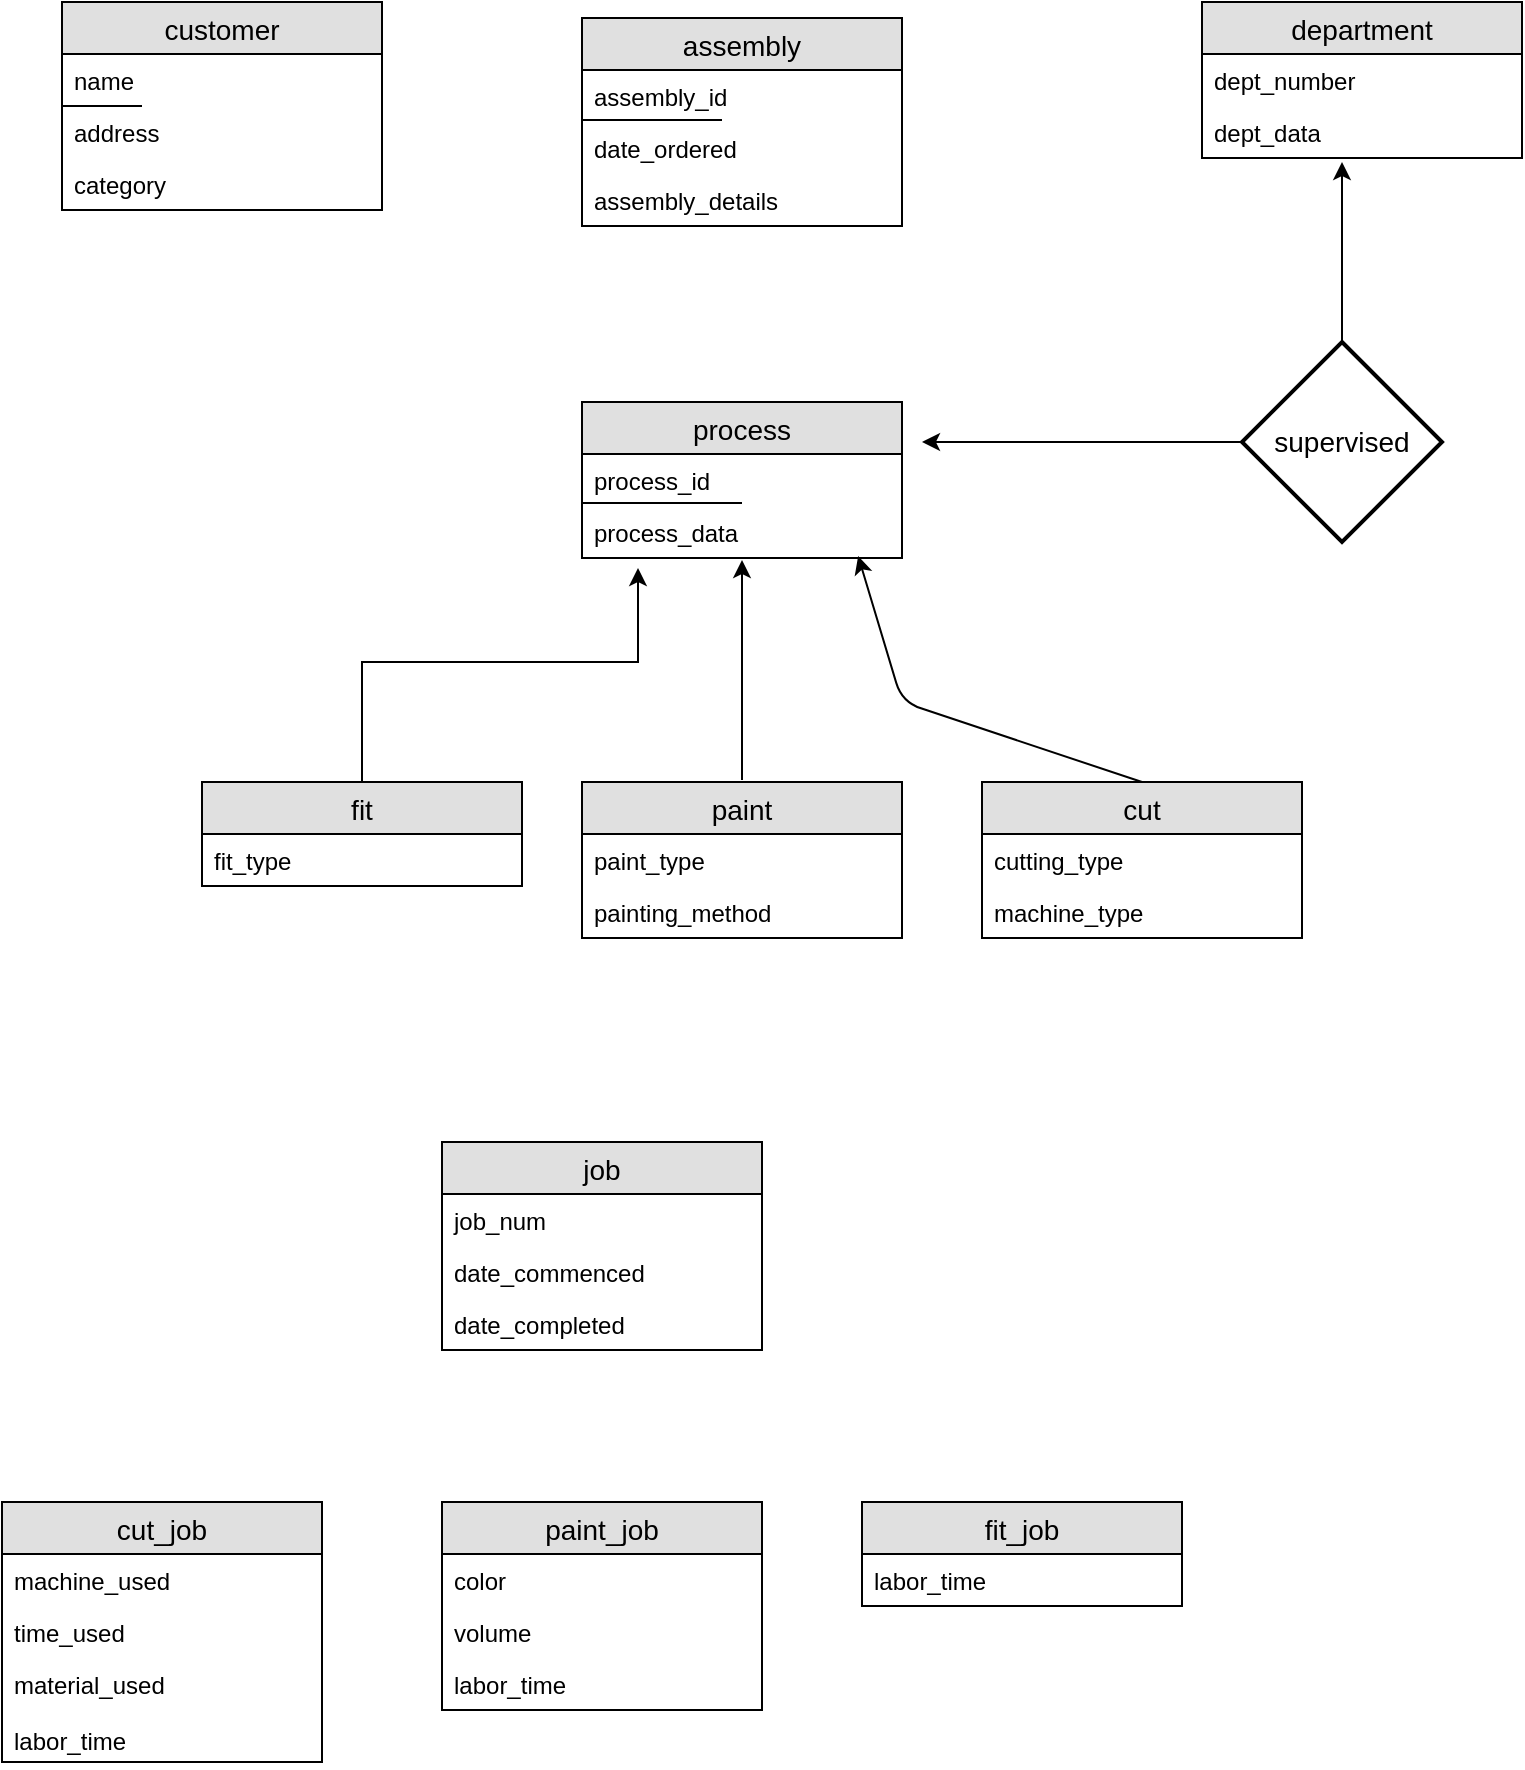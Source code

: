 <mxfile version="12.1.4" type="github" pages="1"><diagram id="WWkLaTywqT_qkPWMHroK" name="Page-1"><mxGraphModel dx="963" dy="1122" grid="1" gridSize="10" guides="1" tooltips="1" connect="1" arrows="1" fold="1" page="1" pageScale="1" pageWidth="850" pageHeight="1100" math="0" shadow="0"><root><mxCell id="0"/><mxCell id="1" parent="0"/><mxCell id="wUyMtJ3pdomGGW83cp6H-2" value="customer" style="swimlane;fontStyle=0;childLayout=stackLayout;horizontal=1;startSize=26;fillColor=#e0e0e0;horizontalStack=0;resizeParent=1;resizeParentMax=0;resizeLast=0;collapsible=1;marginBottom=0;swimlaneFillColor=#ffffff;align=center;fontSize=14;" vertex="1" parent="1"><mxGeometry x="40" y="20" width="160" height="104" as="geometry"/></mxCell><mxCell id="wUyMtJ3pdomGGW83cp6H-3" value="name" style="text;strokeColor=none;fillColor=none;spacingLeft=4;spacingRight=4;overflow=hidden;rotatable=0;points=[[0,0.5],[1,0.5]];portConstraint=eastwest;fontSize=12;" vertex="1" parent="wUyMtJ3pdomGGW83cp6H-2"><mxGeometry y="26" width="160" height="26" as="geometry"/></mxCell><mxCell id="wUyMtJ3pdomGGW83cp6H-8" value="" style="endArrow=none;html=1;" edge="1" parent="wUyMtJ3pdomGGW83cp6H-2"><mxGeometry width="50" height="50" relative="1" as="geometry"><mxPoint y="52" as="sourcePoint"/><mxPoint x="40" y="52" as="targetPoint"/></mxGeometry></mxCell><mxCell id="wUyMtJ3pdomGGW83cp6H-4" value="address" style="text;strokeColor=none;fillColor=none;spacingLeft=4;spacingRight=4;overflow=hidden;rotatable=0;points=[[0,0.5],[1,0.5]];portConstraint=eastwest;fontSize=12;" vertex="1" parent="wUyMtJ3pdomGGW83cp6H-2"><mxGeometry y="52" width="160" height="26" as="geometry"/></mxCell><mxCell id="wUyMtJ3pdomGGW83cp6H-5" value="category" style="text;strokeColor=none;fillColor=none;spacingLeft=4;spacingRight=4;overflow=hidden;rotatable=0;points=[[0,0.5],[1,0.5]];portConstraint=eastwest;fontSize=12;" vertex="1" parent="wUyMtJ3pdomGGW83cp6H-2"><mxGeometry y="78" width="160" height="26" as="geometry"/></mxCell><mxCell id="wUyMtJ3pdomGGW83cp6H-10" value="assembly" style="swimlane;fontStyle=0;childLayout=stackLayout;horizontal=1;startSize=26;fillColor=#e0e0e0;horizontalStack=0;resizeParent=1;resizeParentMax=0;resizeLast=0;collapsible=1;marginBottom=0;swimlaneFillColor=#ffffff;align=center;fontSize=14;" vertex="1" parent="1"><mxGeometry x="300" y="28" width="160" height="104" as="geometry"/></mxCell><mxCell id="wUyMtJ3pdomGGW83cp6H-11" value="assembly_id" style="text;strokeColor=none;fillColor=none;spacingLeft=4;spacingRight=4;overflow=hidden;rotatable=0;points=[[0,0.5],[1,0.5]];portConstraint=eastwest;fontSize=12;" vertex="1" parent="wUyMtJ3pdomGGW83cp6H-10"><mxGeometry y="26" width="160" height="26" as="geometry"/></mxCell><mxCell id="wUyMtJ3pdomGGW83cp6H-14" value="" style="endArrow=none;html=1;" edge="1" parent="wUyMtJ3pdomGGW83cp6H-10"><mxGeometry width="50" height="50" relative="1" as="geometry"><mxPoint y="51" as="sourcePoint"/><mxPoint x="70" y="51" as="targetPoint"/></mxGeometry></mxCell><mxCell id="wUyMtJ3pdomGGW83cp6H-12" value="date_ordered" style="text;strokeColor=none;fillColor=none;spacingLeft=4;spacingRight=4;overflow=hidden;rotatable=0;points=[[0,0.5],[1,0.5]];portConstraint=eastwest;fontSize=12;" vertex="1" parent="wUyMtJ3pdomGGW83cp6H-10"><mxGeometry y="52" width="160" height="26" as="geometry"/></mxCell><mxCell id="wUyMtJ3pdomGGW83cp6H-13" value="assembly_details" style="text;strokeColor=none;fillColor=none;spacingLeft=4;spacingRight=4;overflow=hidden;rotatable=0;points=[[0,0.5],[1,0.5]];portConstraint=eastwest;fontSize=12;" vertex="1" parent="wUyMtJ3pdomGGW83cp6H-10"><mxGeometry y="78" width="160" height="26" as="geometry"/></mxCell><mxCell id="wUyMtJ3pdomGGW83cp6H-15" value="process" style="swimlane;fontStyle=0;childLayout=stackLayout;horizontal=1;startSize=26;fillColor=#e0e0e0;horizontalStack=0;resizeParent=1;resizeParentMax=0;resizeLast=0;collapsible=1;marginBottom=0;swimlaneFillColor=#ffffff;align=center;fontSize=14;" vertex="1" parent="1"><mxGeometry x="300" y="220" width="160" height="78" as="geometry"/></mxCell><mxCell id="wUyMtJ3pdomGGW83cp6H-16" value="process_id" style="text;strokeColor=none;fillColor=none;spacingLeft=4;spacingRight=4;overflow=hidden;rotatable=0;points=[[0,0.5],[1,0.5]];portConstraint=eastwest;fontSize=12;" vertex="1" parent="wUyMtJ3pdomGGW83cp6H-15"><mxGeometry y="26" width="160" height="26" as="geometry"/></mxCell><mxCell id="wUyMtJ3pdomGGW83cp6H-53" value="" style="endArrow=none;html=1;" edge="1" parent="wUyMtJ3pdomGGW83cp6H-15"><mxGeometry width="50" height="50" relative="1" as="geometry"><mxPoint y="50.5" as="sourcePoint"/><mxPoint x="80" y="50.5" as="targetPoint"/></mxGeometry></mxCell><mxCell id="wUyMtJ3pdomGGW83cp6H-18" value="process_data&#xa;" style="text;strokeColor=none;fillColor=none;spacingLeft=4;spacingRight=4;overflow=hidden;rotatable=0;points=[[0,0.5],[1,0.5]];portConstraint=eastwest;fontSize=12;" vertex="1" parent="wUyMtJ3pdomGGW83cp6H-15"><mxGeometry y="52" width="160" height="26" as="geometry"/></mxCell><mxCell id="wUyMtJ3pdomGGW83cp6H-19" value="department" style="swimlane;fontStyle=0;childLayout=stackLayout;horizontal=1;startSize=26;fillColor=#e0e0e0;horizontalStack=0;resizeParent=1;resizeParentMax=0;resizeLast=0;collapsible=1;marginBottom=0;swimlaneFillColor=#ffffff;align=center;fontSize=14;" vertex="1" parent="1"><mxGeometry x="610" y="20" width="160" height="78" as="geometry"/></mxCell><mxCell id="wUyMtJ3pdomGGW83cp6H-20" value="dept_number" style="text;strokeColor=none;fillColor=none;spacingLeft=4;spacingRight=4;overflow=hidden;rotatable=0;points=[[0,0.5],[1,0.5]];portConstraint=eastwest;fontSize=12;" vertex="1" parent="wUyMtJ3pdomGGW83cp6H-19"><mxGeometry y="26" width="160" height="26" as="geometry"/></mxCell><mxCell id="wUyMtJ3pdomGGW83cp6H-21" value="dept_data" style="text;strokeColor=none;fillColor=none;spacingLeft=4;spacingRight=4;overflow=hidden;rotatable=0;points=[[0,0.5],[1,0.5]];portConstraint=eastwest;fontSize=12;" vertex="1" parent="wUyMtJ3pdomGGW83cp6H-19"><mxGeometry y="52" width="160" height="26" as="geometry"/></mxCell><mxCell id="wUyMtJ3pdomGGW83cp6H-56" value="" style="edgeStyle=orthogonalEdgeStyle;rounded=0;orthogonalLoop=1;jettySize=auto;html=1;" edge="1" parent="1" source="wUyMtJ3pdomGGW83cp6H-23"><mxGeometry relative="1" as="geometry"><mxPoint x="328" y="303" as="targetPoint"/><Array as="points"><mxPoint x="190" y="350"/><mxPoint x="328" y="350"/></Array></mxGeometry></mxCell><mxCell id="wUyMtJ3pdomGGW83cp6H-23" value="fit" style="swimlane;fontStyle=0;childLayout=stackLayout;horizontal=1;startSize=26;fillColor=#e0e0e0;horizontalStack=0;resizeParent=1;resizeParentMax=0;resizeLast=0;collapsible=1;marginBottom=0;swimlaneFillColor=#ffffff;align=center;fontSize=14;" vertex="1" parent="1"><mxGeometry x="110" y="410" width="160" height="52" as="geometry"/></mxCell><mxCell id="wUyMtJ3pdomGGW83cp6H-24" value="fit_type" style="text;strokeColor=none;fillColor=none;spacingLeft=4;spacingRight=4;overflow=hidden;rotatable=0;points=[[0,0.5],[1,0.5]];portConstraint=eastwest;fontSize=12;" vertex="1" parent="wUyMtJ3pdomGGW83cp6H-23"><mxGeometry y="26" width="160" height="26" as="geometry"/></mxCell><mxCell id="wUyMtJ3pdomGGW83cp6H-27" value="paint" style="swimlane;fontStyle=0;childLayout=stackLayout;horizontal=1;startSize=26;fillColor=#e0e0e0;horizontalStack=0;resizeParent=1;resizeParentMax=0;resizeLast=0;collapsible=1;marginBottom=0;swimlaneFillColor=#ffffff;align=center;fontSize=14;" vertex="1" parent="1"><mxGeometry x="300" y="410" width="160" height="78" as="geometry"/></mxCell><mxCell id="wUyMtJ3pdomGGW83cp6H-28" value="paint_type" style="text;strokeColor=none;fillColor=none;spacingLeft=4;spacingRight=4;overflow=hidden;rotatable=0;points=[[0,0.5],[1,0.5]];portConstraint=eastwest;fontSize=12;" vertex="1" parent="wUyMtJ3pdomGGW83cp6H-27"><mxGeometry y="26" width="160" height="26" as="geometry"/></mxCell><mxCell id="wUyMtJ3pdomGGW83cp6H-29" value="painting_method" style="text;strokeColor=none;fillColor=none;spacingLeft=4;spacingRight=4;overflow=hidden;rotatable=0;points=[[0,0.5],[1,0.5]];portConstraint=eastwest;fontSize=12;" vertex="1" parent="wUyMtJ3pdomGGW83cp6H-27"><mxGeometry y="52" width="160" height="26" as="geometry"/></mxCell><mxCell id="wUyMtJ3pdomGGW83cp6H-35" value="cut" style="swimlane;fontStyle=0;childLayout=stackLayout;horizontal=1;startSize=26;fillColor=#e0e0e0;horizontalStack=0;resizeParent=1;resizeParentMax=0;resizeLast=0;collapsible=1;marginBottom=0;swimlaneFillColor=#ffffff;align=center;fontSize=14;" vertex="1" parent="1"><mxGeometry x="500" y="410" width="160" height="78" as="geometry"/></mxCell><mxCell id="wUyMtJ3pdomGGW83cp6H-36" value="cutting_type" style="text;strokeColor=none;fillColor=none;spacingLeft=4;spacingRight=4;overflow=hidden;rotatable=0;points=[[0,0.5],[1,0.5]];portConstraint=eastwest;fontSize=12;" vertex="1" parent="wUyMtJ3pdomGGW83cp6H-35"><mxGeometry y="26" width="160" height="26" as="geometry"/></mxCell><mxCell id="wUyMtJ3pdomGGW83cp6H-37" value="machine_type" style="text;strokeColor=none;fillColor=none;spacingLeft=4;spacingRight=4;overflow=hidden;rotatable=0;points=[[0,0.5],[1,0.5]];portConstraint=eastwest;fontSize=12;" vertex="1" parent="wUyMtJ3pdomGGW83cp6H-35"><mxGeometry y="52" width="160" height="26" as="geometry"/></mxCell><mxCell id="wUyMtJ3pdomGGW83cp6H-57" value="" style="endArrow=classic;html=1;" edge="1" parent="1"><mxGeometry width="50" height="50" relative="1" as="geometry"><mxPoint x="380" y="409" as="sourcePoint"/><mxPoint x="380" y="299" as="targetPoint"/></mxGeometry></mxCell><mxCell id="wUyMtJ3pdomGGW83cp6H-58" value="" style="endArrow=classic;html=1;exitX=0.5;exitY=0;exitDx=0;exitDy=0;entryX=0.863;entryY=0.962;entryDx=0;entryDy=0;entryPerimeter=0;" edge="1" parent="1" source="wUyMtJ3pdomGGW83cp6H-35" target="wUyMtJ3pdomGGW83cp6H-18"><mxGeometry width="50" height="50" relative="1" as="geometry"><mxPoint x="600" y="360" as="sourcePoint"/><mxPoint x="650" y="310" as="targetPoint"/><Array as="points"><mxPoint x="460" y="370"/></Array></mxGeometry></mxCell><mxCell id="wUyMtJ3pdomGGW83cp6H-59" value="job" style="swimlane;fontStyle=0;childLayout=stackLayout;horizontal=1;startSize=26;fillColor=#e0e0e0;horizontalStack=0;resizeParent=1;resizeParentMax=0;resizeLast=0;collapsible=1;marginBottom=0;swimlaneFillColor=#ffffff;align=center;fontSize=14;" vertex="1" parent="1"><mxGeometry x="230" y="590" width="160" height="104" as="geometry"/></mxCell><mxCell id="wUyMtJ3pdomGGW83cp6H-60" value="job_num" style="text;strokeColor=none;fillColor=none;spacingLeft=4;spacingRight=4;overflow=hidden;rotatable=0;points=[[0,0.5],[1,0.5]];portConstraint=eastwest;fontSize=12;" vertex="1" parent="wUyMtJ3pdomGGW83cp6H-59"><mxGeometry y="26" width="160" height="26" as="geometry"/></mxCell><mxCell id="wUyMtJ3pdomGGW83cp6H-61" value="date_commenced" style="text;strokeColor=none;fillColor=none;spacingLeft=4;spacingRight=4;overflow=hidden;rotatable=0;points=[[0,0.5],[1,0.5]];portConstraint=eastwest;fontSize=12;" vertex="1" parent="wUyMtJ3pdomGGW83cp6H-59"><mxGeometry y="52" width="160" height="26" as="geometry"/></mxCell><mxCell id="wUyMtJ3pdomGGW83cp6H-62" value="date_completed" style="text;strokeColor=none;fillColor=none;spacingLeft=4;spacingRight=4;overflow=hidden;rotatable=0;points=[[0,0.5],[1,0.5]];portConstraint=eastwest;fontSize=12;" vertex="1" parent="wUyMtJ3pdomGGW83cp6H-59"><mxGeometry y="78" width="160" height="26" as="geometry"/></mxCell><mxCell id="wUyMtJ3pdomGGW83cp6H-63" value="cut_job" style="swimlane;fontStyle=0;childLayout=stackLayout;horizontal=1;startSize=26;fillColor=#e0e0e0;horizontalStack=0;resizeParent=1;resizeParentMax=0;resizeLast=0;collapsible=1;marginBottom=0;swimlaneFillColor=#ffffff;align=center;fontSize=14;" vertex="1" parent="1"><mxGeometry x="10" y="770" width="160" height="130" as="geometry"/></mxCell><mxCell id="wUyMtJ3pdomGGW83cp6H-64" value="machine_used" style="text;strokeColor=none;fillColor=none;spacingLeft=4;spacingRight=4;overflow=hidden;rotatable=0;points=[[0,0.5],[1,0.5]];portConstraint=eastwest;fontSize=12;" vertex="1" parent="wUyMtJ3pdomGGW83cp6H-63"><mxGeometry y="26" width="160" height="26" as="geometry"/></mxCell><mxCell id="wUyMtJ3pdomGGW83cp6H-65" value="time_used" style="text;strokeColor=none;fillColor=none;spacingLeft=4;spacingRight=4;overflow=hidden;rotatable=0;points=[[0,0.5],[1,0.5]];portConstraint=eastwest;fontSize=12;" vertex="1" parent="wUyMtJ3pdomGGW83cp6H-63"><mxGeometry y="52" width="160" height="26" as="geometry"/></mxCell><mxCell id="wUyMtJ3pdomGGW83cp6H-66" value="material_used&#xa;&#xa;labor_time" style="text;strokeColor=none;fillColor=none;spacingLeft=4;spacingRight=4;overflow=hidden;rotatable=0;points=[[0,0.5],[1,0.5]];portConstraint=eastwest;fontSize=12;" vertex="1" parent="wUyMtJ3pdomGGW83cp6H-63"><mxGeometry y="78" width="160" height="52" as="geometry"/></mxCell><mxCell id="wUyMtJ3pdomGGW83cp6H-68" value="paint_job" style="swimlane;fontStyle=0;childLayout=stackLayout;horizontal=1;startSize=26;fillColor=#e0e0e0;horizontalStack=0;resizeParent=1;resizeParentMax=0;resizeLast=0;collapsible=1;marginBottom=0;swimlaneFillColor=#ffffff;align=center;fontSize=14;" vertex="1" parent="1"><mxGeometry x="230" y="770" width="160" height="104" as="geometry"/></mxCell><mxCell id="wUyMtJ3pdomGGW83cp6H-69" value="color" style="text;strokeColor=none;fillColor=none;spacingLeft=4;spacingRight=4;overflow=hidden;rotatable=0;points=[[0,0.5],[1,0.5]];portConstraint=eastwest;fontSize=12;" vertex="1" parent="wUyMtJ3pdomGGW83cp6H-68"><mxGeometry y="26" width="160" height="26" as="geometry"/></mxCell><mxCell id="wUyMtJ3pdomGGW83cp6H-70" value="volume" style="text;strokeColor=none;fillColor=none;spacingLeft=4;spacingRight=4;overflow=hidden;rotatable=0;points=[[0,0.5],[1,0.5]];portConstraint=eastwest;fontSize=12;" vertex="1" parent="wUyMtJ3pdomGGW83cp6H-68"><mxGeometry y="52" width="160" height="26" as="geometry"/></mxCell><mxCell id="wUyMtJ3pdomGGW83cp6H-71" value="labor_time" style="text;strokeColor=none;fillColor=none;spacingLeft=4;spacingRight=4;overflow=hidden;rotatable=0;points=[[0,0.5],[1,0.5]];portConstraint=eastwest;fontSize=12;" vertex="1" parent="wUyMtJ3pdomGGW83cp6H-68"><mxGeometry y="78" width="160" height="26" as="geometry"/></mxCell><mxCell id="wUyMtJ3pdomGGW83cp6H-72" value="fit_job" style="swimlane;fontStyle=0;childLayout=stackLayout;horizontal=1;startSize=26;fillColor=#e0e0e0;horizontalStack=0;resizeParent=1;resizeParentMax=0;resizeLast=0;collapsible=1;marginBottom=0;swimlaneFillColor=#ffffff;align=center;fontSize=14;" vertex="1" parent="1"><mxGeometry x="440" y="770" width="160" height="52" as="geometry"/></mxCell><mxCell id="wUyMtJ3pdomGGW83cp6H-73" value="labor_time" style="text;strokeColor=none;fillColor=none;spacingLeft=4;spacingRight=4;overflow=hidden;rotatable=0;points=[[0,0.5],[1,0.5]];portConstraint=eastwest;fontSize=12;" vertex="1" parent="wUyMtJ3pdomGGW83cp6H-72"><mxGeometry y="26" width="160" height="26" as="geometry"/></mxCell><mxCell id="wUyMtJ3pdomGGW83cp6H-78" value="" style="edgeStyle=orthogonalEdgeStyle;rounded=0;orthogonalLoop=1;jettySize=auto;html=1;" edge="1" parent="1" source="wUyMtJ3pdomGGW83cp6H-76"><mxGeometry relative="1" as="geometry"><mxPoint x="470" y="240" as="targetPoint"/></mxGeometry></mxCell><mxCell id="wUyMtJ3pdomGGW83cp6H-80" value="" style="edgeStyle=orthogonalEdgeStyle;rounded=0;orthogonalLoop=1;jettySize=auto;html=1;" edge="1" parent="1" source="wUyMtJ3pdomGGW83cp6H-76"><mxGeometry relative="1" as="geometry"><mxPoint x="680" y="100" as="targetPoint"/></mxGeometry></mxCell><mxCell id="wUyMtJ3pdomGGW83cp6H-76" value="supervised" style="shape=rhombus;strokeWidth=2;fontSize=17;perimeter=rhombusPerimeter;whiteSpace=wrap;html=1;align=center;fontSize=14;" vertex="1" parent="1"><mxGeometry x="630" y="190" width="100" height="100" as="geometry"/></mxCell></root></mxGraphModel></diagram></mxfile>
